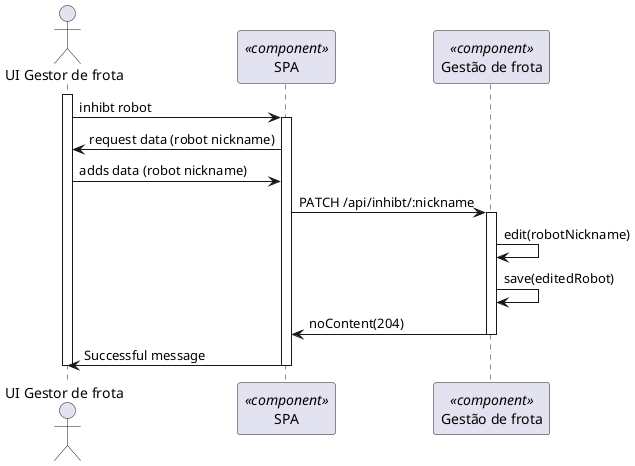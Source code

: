 @startuml
Actor "UI Gestor de frota" as User
participant "SPA" as Spa <<component>>
participant "Gestão de frota" as Controller <<component>>
activate User
User -> Spa: inhibt robot
activate Spa
Spa -> User: request data (robot nickname)

User -> Spa: adds data (robot nickname)

Spa -> Controller : PATCH /api/inhibt/:nickname
activate Controller

Controller -> Controller : edit(robotNickname)
Controller -> Controller : save(editedRobot)

Controller -> Spa : noContent(204)
deactivate Controller

Spa -> User : Successful message
deactivate Spa
deactivate User
@enduml
